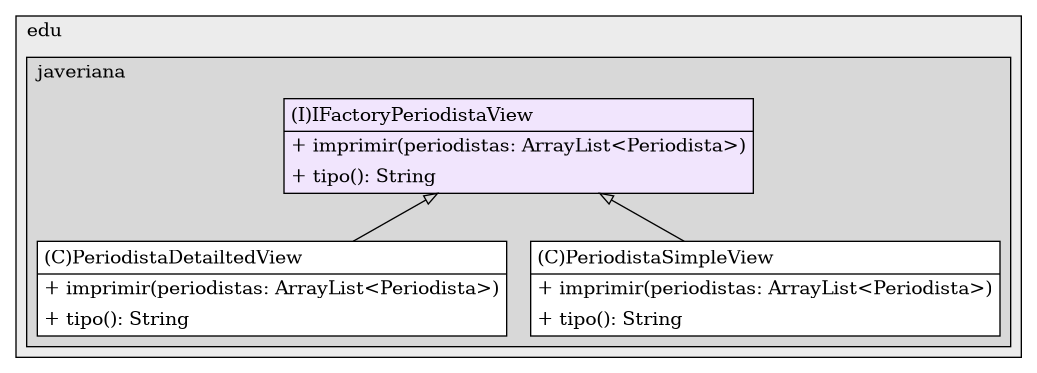 @startuml

/' diagram meta data start
config=StructureConfiguration;
{
  "projectClassification": {
    "searchMode": "OpenProject", // OpenProject, AllProjects
    "includedProjects": "",
    "pathEndKeywords": "*.impl",
    "isClientPath": "",
    "isClientName": "",
    "isTestPath": "",
    "isTestName": "",
    "isMappingPath": "",
    "isMappingName": "",
    "isDataAccessPath": "",
    "isDataAccessName": "",
    "isDataStructurePath": "",
    "isDataStructureName": "",
    "isInterfaceStructuresPath": "",
    "isInterfaceStructuresName": "",
    "isEntryPointPath": "",
    "isEntryPointName": ""
  },
  "graphRestriction": {
    "classPackageExcludeFilter": "",
    "classPackageIncludeFilter": "",
    "classNameExcludeFilter": "",
    "classNameIncludeFilter": "",
    "methodNameExcludeFilter": "",
    "methodNameIncludeFilter": "",
    "removeByInheritance": "", // inheritance/annotation based filtering is done in a second step
    "removeByAnnotation": "",
    "removeByClassPackage": "", // cleanup the graph after inheritance/annotation based filtering is done
    "removeByClassName": "",
    "cutMappings": false,
    "cutEnum": true,
    "cutTests": true,
    "cutClient": true,
    "cutDataAccess": false,
    "cutInterfaceStructures": false,
    "cutDataStructures": false,
    "cutGetterAndSetter": true,
    "cutConstructors": true
  },
  "graphTraversal": {
    "forwardDepth": 6,
    "backwardDepth": 6,
    "classPackageExcludeFilter": "",
    "classPackageIncludeFilter": "",
    "classNameExcludeFilter": "",
    "classNameIncludeFilter": "",
    "methodNameExcludeFilter": "",
    "methodNameIncludeFilter": "",
    "hideMappings": false,
    "hideDataStructures": false,
    "hidePrivateMethods": true,
    "hideInterfaceCalls": true, // indirection: implementation -> interface (is hidden) -> implementation
    "onlyShowApplicationEntryPoints": false // root node is included
  },
  "details": {
    "aggregation": "GroupByClass", // ByClass, GroupByClass, None
    "showClassGenericTypes": true,
    "showMethods": true,
    "showMethodParameterNames": true,
    "showMethodParameterTypes": true,
    "showMethodReturnType": true,
    "showPackageLevels": 2,
    "showDetailedClassStructure": true
  },
  "rootClass": "co.edu.javeriana.ingsoft.pr.interfaces.capas.negocio.IFactoryPeriodistaView"
}
diagram meta data end '/



digraph g {
    rankdir="TB"
    splines=polyline
    

'nodes 
subgraph cluster_100278 { 
   	label=edu
	labeljust=l
	fillcolor="#ececec"
	style=filled
   
   subgraph cluster_496592481 { 
   	label=javeriana
	labeljust=l
	fillcolor="#d8d8d8"
	style=filled
   
   IFactoryPeriodistaView1452777659[
	label=<<TABLE BORDER="1" CELLBORDER="0" CELLPADDING="4" CELLSPACING="0">
<TR><TD ALIGN="LEFT" >(I)IFactoryPeriodistaView</TD></TR>
<HR/>
<TR><TD ALIGN="LEFT" >+ imprimir(periodistas: ArrayList&lt;Periodista&gt;)</TD></TR>
<TR><TD ALIGN="LEFT" >+ tipo(): String</TD></TR>
</TABLE>>
	style=filled
	margin=0
	shape=plaintext
	fillcolor="#F1E5FD"
];

PeriodistaDetailtedView832638017[
	label=<<TABLE BORDER="1" CELLBORDER="0" CELLPADDING="4" CELLSPACING="0">
<TR><TD ALIGN="LEFT" >(C)PeriodistaDetailtedView</TD></TR>
<HR/>
<TR><TD ALIGN="LEFT" >+ imprimir(periodistas: ArrayList&lt;Periodista&gt;)</TD></TR>
<TR><TD ALIGN="LEFT" >+ tipo(): String</TD></TR>
</TABLE>>
	style=filled
	margin=0
	shape=plaintext
	fillcolor="#FFFFFF"
];

PeriodistaSimpleView832638017[
	label=<<TABLE BORDER="1" CELLBORDER="0" CELLPADDING="4" CELLSPACING="0">
<TR><TD ALIGN="LEFT" >(C)PeriodistaSimpleView</TD></TR>
<HR/>
<TR><TD ALIGN="LEFT" >+ imprimir(periodistas: ArrayList&lt;Periodista&gt;)</TD></TR>
<TR><TD ALIGN="LEFT" >+ tipo(): String</TD></TR>
</TABLE>>
	style=filled
	margin=0
	shape=plaintext
	fillcolor="#FFFFFF"
];
} 
} 

'edges    
IFactoryPeriodistaView1452777659 -> PeriodistaDetailtedView832638017[arrowhead=none, arrowtail=empty, dir=both];
IFactoryPeriodistaView1452777659 -> PeriodistaSimpleView832638017[arrowhead=none, arrowtail=empty, dir=both];
    
}
@enduml